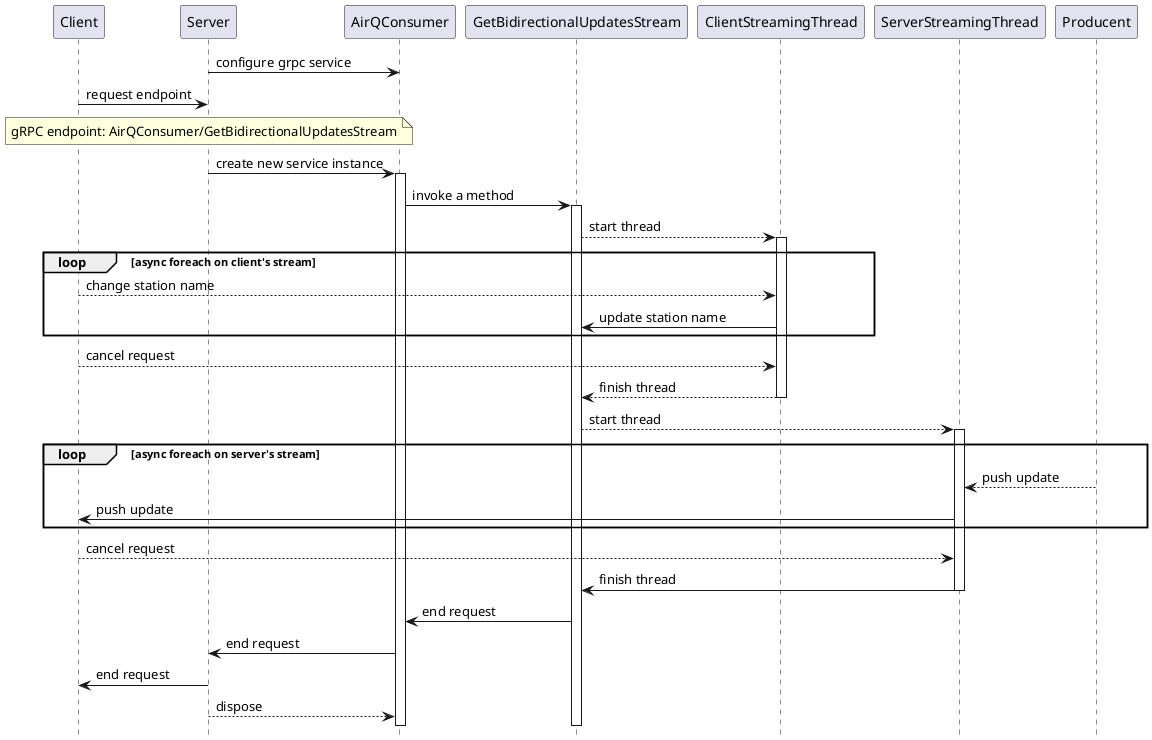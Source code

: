 @startuml gRPC.Air.Server.Sequences

hide footbox

participant Server
participant AirQConsumer
participant GetBidirectionalUpdatesStream

participant Client order -1

Server -> AirQConsumer : configure grpc service
Client -> Server : request endpoint

note over Server : gRPC endpoint: AirQConsumer/GetBidirectionalUpdatesStream 

Server -> AirQConsumer : create new service instance
activate AirQConsumer

AirQConsumer -> GetBidirectionalUpdatesStream : invoke a method
activate GetBidirectionalUpdatesStream

GetBidirectionalUpdatesStream --> ClientStreamingThread : start thread
activate ClientStreamingThread

loop async foreach on client's stream 
ClientStreamingThread <-- Client : change station name

ClientStreamingThread -> GetBidirectionalUpdatesStream : update station name
end loop

Client --> ClientStreamingThread : cancel request
ClientStreamingThread --> GetBidirectionalUpdatesStream : finish thread
deactivate ClientStreamingThread

GetBidirectionalUpdatesStream --> ServerStreamingThread : start thread
activate ServerStreamingThread

loop async foreach on server's stream
Producent --> ServerStreamingThread : push update
ServerStreamingThread -> Client : push update
end loop

Client --> ServerStreamingThread : cancel request
ServerStreamingThread -> GetBidirectionalUpdatesStream : finish thread
deactivate ServerStreamingThread

GetBidirectionalUpdatesStream -> AirQConsumer : end request
AirQConsumer -> Server : end request
Server -> Client : end request
AirQConsumer <-- Server : dispose
@enduml

